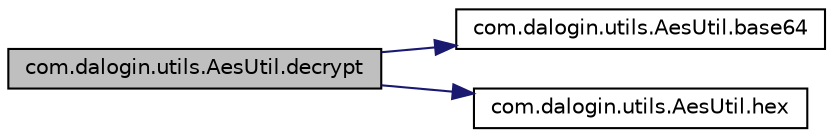 digraph "com.dalogin.utils.AesUtil.decrypt"
{
  edge [fontname="Helvetica",fontsize="10",labelfontname="Helvetica",labelfontsize="10"];
  node [fontname="Helvetica",fontsize="10",shape=record];
  rankdir="LR";
  Node13 [label="com.dalogin.utils.AesUtil.decrypt",height=0.2,width=0.4,color="black", fillcolor="grey75", style="filled", fontcolor="black"];
  Node13 -> Node14 [color="midnightblue",fontsize="10",style="solid",fontname="Helvetica"];
  Node14 [label="com.dalogin.utils.AesUtil.base64",height=0.2,width=0.4,color="black", fillcolor="white", style="filled",URL="$classcom_1_1dalogin_1_1utils_1_1_aes_util.html#abf9788d9b22764a48f2b42061952ac20"];
  Node13 -> Node15 [color="midnightblue",fontsize="10",style="solid",fontname="Helvetica"];
  Node15 [label="com.dalogin.utils.AesUtil.hex",height=0.2,width=0.4,color="black", fillcolor="white", style="filled",URL="$classcom_1_1dalogin_1_1utils_1_1_aes_util.html#a849abfa314406f87a48a6c004f74ae75"];
}

